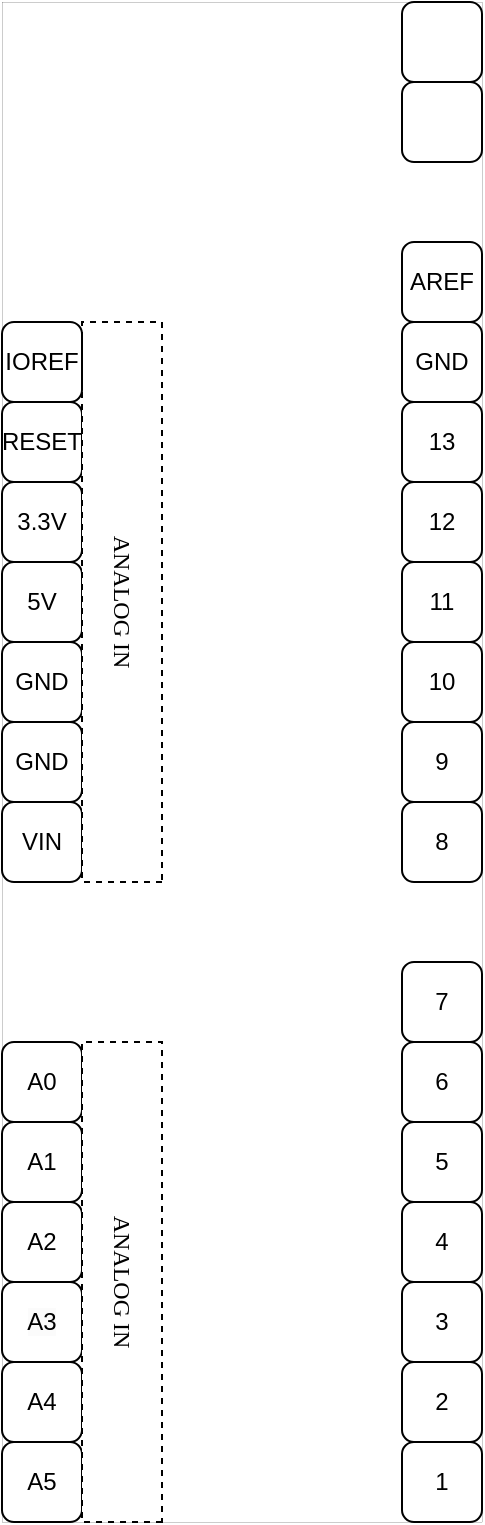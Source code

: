 <mxfile version="20.8.16" type="device"><diagram name="Страница 1" id="97e71SA-68PmVJMXo2ay"><mxGraphModel dx="1793" dy="1055" grid="1" gridSize="10" guides="1" tooltips="1" connect="1" arrows="1" fold="1" page="1" pageScale="1" pageWidth="827" pageHeight="1169" math="0" shadow="0"><root><mxCell id="0"/><mxCell id="1" parent="0"/><mxCell id="BfmB40hzFDKqSv8pES7P-2" value="" style="rounded=0;whiteSpace=wrap;html=1;strokeWidth=0.1;" vertex="1" parent="1"><mxGeometry x="240" y="160" width="240" height="760" as="geometry"/></mxCell><mxCell id="BfmB40hzFDKqSv8pES7P-4" value="1" style="rounded=1;whiteSpace=wrap;html=1;" vertex="1" parent="1"><mxGeometry x="440" y="880" width="40" height="40" as="geometry"/></mxCell><mxCell id="BfmB40hzFDKqSv8pES7P-5" value="2" style="rounded=1;whiteSpace=wrap;html=1;" vertex="1" parent="1"><mxGeometry x="440" y="840" width="40" height="40" as="geometry"/></mxCell><mxCell id="BfmB40hzFDKqSv8pES7P-6" value="3" style="rounded=1;whiteSpace=wrap;html=1;" vertex="1" parent="1"><mxGeometry x="440" y="800" width="40" height="40" as="geometry"/></mxCell><mxCell id="BfmB40hzFDKqSv8pES7P-7" value="4" style="rounded=1;whiteSpace=wrap;html=1;" vertex="1" parent="1"><mxGeometry x="440" y="760" width="40" height="40" as="geometry"/></mxCell><mxCell id="BfmB40hzFDKqSv8pES7P-8" value="5" style="rounded=1;whiteSpace=wrap;html=1;" vertex="1" parent="1"><mxGeometry x="440" y="720" width="40" height="40" as="geometry"/></mxCell><mxCell id="BfmB40hzFDKqSv8pES7P-9" value="6" style="rounded=1;whiteSpace=wrap;html=1;" vertex="1" parent="1"><mxGeometry x="440" y="680" width="40" height="40" as="geometry"/></mxCell><mxCell id="BfmB40hzFDKqSv8pES7P-10" value="7" style="rounded=1;whiteSpace=wrap;html=1;" vertex="1" parent="1"><mxGeometry x="440" y="640" width="40" height="40" as="geometry"/></mxCell><mxCell id="BfmB40hzFDKqSv8pES7P-11" value="8" style="rounded=1;whiteSpace=wrap;html=1;" vertex="1" parent="1"><mxGeometry x="440" y="560" width="40" height="40" as="geometry"/></mxCell><mxCell id="BfmB40hzFDKqSv8pES7P-12" value="9" style="rounded=1;whiteSpace=wrap;html=1;" vertex="1" parent="1"><mxGeometry x="440" y="520" width="40" height="40" as="geometry"/></mxCell><mxCell id="BfmB40hzFDKqSv8pES7P-13" value="10" style="rounded=1;whiteSpace=wrap;html=1;" vertex="1" parent="1"><mxGeometry x="440" y="480" width="40" height="40" as="geometry"/></mxCell><mxCell id="BfmB40hzFDKqSv8pES7P-14" value="11" style="rounded=1;whiteSpace=wrap;html=1;" vertex="1" parent="1"><mxGeometry x="440" y="440" width="40" height="40" as="geometry"/></mxCell><mxCell id="BfmB40hzFDKqSv8pES7P-15" value="12" style="rounded=1;whiteSpace=wrap;html=1;" vertex="1" parent="1"><mxGeometry x="440" y="400" width="40" height="40" as="geometry"/></mxCell><mxCell id="BfmB40hzFDKqSv8pES7P-16" value="13" style="rounded=1;whiteSpace=wrap;html=1;" vertex="1" parent="1"><mxGeometry x="440" y="360" width="40" height="40" as="geometry"/></mxCell><mxCell id="BfmB40hzFDKqSv8pES7P-19" value="GND" style="rounded=1;whiteSpace=wrap;html=1;" vertex="1" parent="1"><mxGeometry x="440" y="320" width="40" height="40" as="geometry"/></mxCell><mxCell id="BfmB40hzFDKqSv8pES7P-20" value="AREF" style="rounded=1;whiteSpace=wrap;html=1;" vertex="1" parent="1"><mxGeometry x="440" y="280" width="40" height="40" as="geometry"/></mxCell><mxCell id="BfmB40hzFDKqSv8pES7P-21" value="" style="rounded=1;whiteSpace=wrap;html=1;" vertex="1" parent="1"><mxGeometry x="440" y="200" width="40" height="40" as="geometry"/></mxCell><mxCell id="BfmB40hzFDKqSv8pES7P-22" value="" style="rounded=1;whiteSpace=wrap;html=1;" vertex="1" parent="1"><mxGeometry x="440" y="160" width="40" height="40" as="geometry"/></mxCell><mxCell id="BfmB40hzFDKqSv8pES7P-23" value="A5" style="rounded=1;whiteSpace=wrap;html=1;" vertex="1" parent="1"><mxGeometry x="240" y="880" width="40" height="40" as="geometry"/></mxCell><mxCell id="BfmB40hzFDKqSv8pES7P-24" value="A4" style="rounded=1;whiteSpace=wrap;html=1;" vertex="1" parent="1"><mxGeometry x="240" y="840" width="40" height="40" as="geometry"/></mxCell><mxCell id="BfmB40hzFDKqSv8pES7P-25" value="&lt;span style=&quot;color: rgb(0, 0, 0); font-family: Helvetica; font-size: 12px; font-style: normal; font-variant-ligatures: normal; font-variant-caps: normal; font-weight: 400; letter-spacing: normal; orphans: 2; text-align: center; text-indent: 0px; text-transform: none; widows: 2; word-spacing: 0px; -webkit-text-stroke-width: 0px; background-color: rgb(251, 251, 251); text-decoration-thickness: initial; text-decoration-style: initial; text-decoration-color: initial; float: none; display: inline !important;&quot;&gt;A3&lt;/span&gt;" style="rounded=1;whiteSpace=wrap;html=1;" vertex="1" parent="1"><mxGeometry x="240" y="800" width="40" height="40" as="geometry"/></mxCell><mxCell id="BfmB40hzFDKqSv8pES7P-26" value="A2" style="rounded=1;whiteSpace=wrap;html=1;" vertex="1" parent="1"><mxGeometry x="240" y="760" width="40" height="40" as="geometry"/></mxCell><mxCell id="BfmB40hzFDKqSv8pES7P-27" value="A1" style="rounded=1;whiteSpace=wrap;html=1;" vertex="1" parent="1"><mxGeometry x="240" y="720" width="40" height="40" as="geometry"/></mxCell><mxCell id="BfmB40hzFDKqSv8pES7P-28" value="A0" style="rounded=1;whiteSpace=wrap;html=1;" vertex="1" parent="1"><mxGeometry x="240" y="680" width="40" height="40" as="geometry"/></mxCell><mxCell id="BfmB40hzFDKqSv8pES7P-29" value="ANALOG IN" style="rounded=0;whiteSpace=wrap;html=1;strokeWidth=1;horizontal=0;rotation=-180;fontFamily=Lucida Console;strokeColor=#000000;dashed=1;" vertex="1" parent="1"><mxGeometry x="280" y="680" width="40" height="240" as="geometry"/></mxCell><mxCell id="BfmB40hzFDKqSv8pES7P-30" value="VIN" style="rounded=1;whiteSpace=wrap;html=1;" vertex="1" parent="1"><mxGeometry x="240" y="560" width="40" height="40" as="geometry"/></mxCell><mxCell id="BfmB40hzFDKqSv8pES7P-31" value="GND" style="rounded=1;whiteSpace=wrap;html=1;" vertex="1" parent="1"><mxGeometry x="240" y="520" width="40" height="40" as="geometry"/></mxCell><mxCell id="BfmB40hzFDKqSv8pES7P-32" value="GND" style="rounded=1;whiteSpace=wrap;html=1;" vertex="1" parent="1"><mxGeometry x="240" y="480" width="40" height="40" as="geometry"/></mxCell><mxCell id="BfmB40hzFDKqSv8pES7P-33" value="5V" style="rounded=1;whiteSpace=wrap;html=1;" vertex="1" parent="1"><mxGeometry x="240" y="440" width="40" height="40" as="geometry"/></mxCell><mxCell id="BfmB40hzFDKqSv8pES7P-34" value="3.3V" style="rounded=1;whiteSpace=wrap;html=1;" vertex="1" parent="1"><mxGeometry x="240" y="400" width="40" height="40" as="geometry"/></mxCell><mxCell id="BfmB40hzFDKqSv8pES7P-35" value="RESET" style="rounded=1;whiteSpace=wrap;html=1;" vertex="1" parent="1"><mxGeometry x="240" y="360" width="40" height="40" as="geometry"/></mxCell><mxCell id="BfmB40hzFDKqSv8pES7P-36" value="ANALOG IN" style="rounded=0;whiteSpace=wrap;html=1;strokeWidth=1;horizontal=0;rotation=-180;fontFamily=Lucida Console;strokeColor=#000000;dashed=1;" vertex="1" parent="1"><mxGeometry x="280" y="320" width="40" height="280" as="geometry"/></mxCell><mxCell id="BfmB40hzFDKqSv8pES7P-37" value="IOREF" style="rounded=1;whiteSpace=wrap;html=1;" vertex="1" parent="1"><mxGeometry x="240" y="320" width="40" height="40" as="geometry"/></mxCell></root></mxGraphModel></diagram></mxfile>